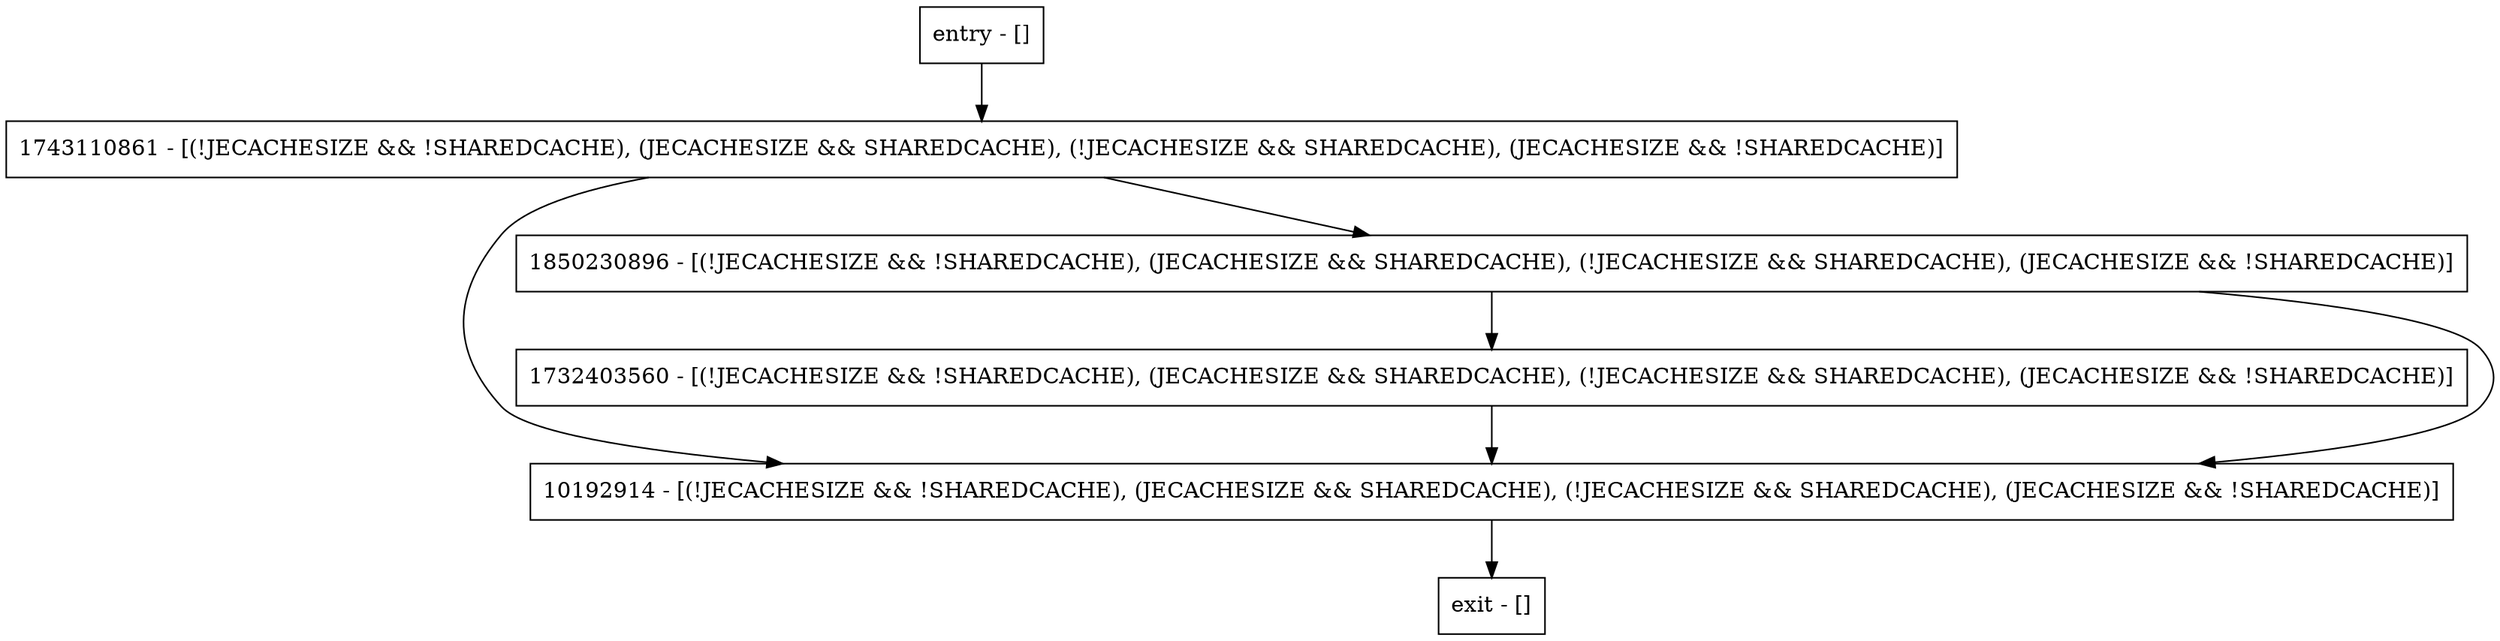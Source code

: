 digraph doDaemonEviction {
node [shape=record];
entry [label="entry - []"];
exit [label="exit - []"];
1732403560 [label="1732403560 - [(!JECACHESIZE && !SHAREDCACHE), (JECACHESIZE && SHAREDCACHE), (!JECACHESIZE && SHAREDCACHE), (JECACHESIZE && !SHAREDCACHE)]"];
1743110861 [label="1743110861 - [(!JECACHESIZE && !SHAREDCACHE), (JECACHESIZE && SHAREDCACHE), (!JECACHESIZE && SHAREDCACHE), (JECACHESIZE && !SHAREDCACHE)]"];
10192914 [label="10192914 - [(!JECACHESIZE && !SHAREDCACHE), (JECACHESIZE && SHAREDCACHE), (!JECACHESIZE && SHAREDCACHE), (JECACHESIZE && !SHAREDCACHE)]"];
1850230896 [label="1850230896 - [(!JECACHESIZE && !SHAREDCACHE), (JECACHESIZE && SHAREDCACHE), (!JECACHESIZE && SHAREDCACHE), (JECACHESIZE && !SHAREDCACHE)]"];
entry;
exit;
entry -> 1743110861;
1732403560 -> 10192914;
1743110861 -> 10192914;
1743110861 -> 1850230896;
10192914 -> exit;
1850230896 -> 1732403560;
1850230896 -> 10192914;
}
